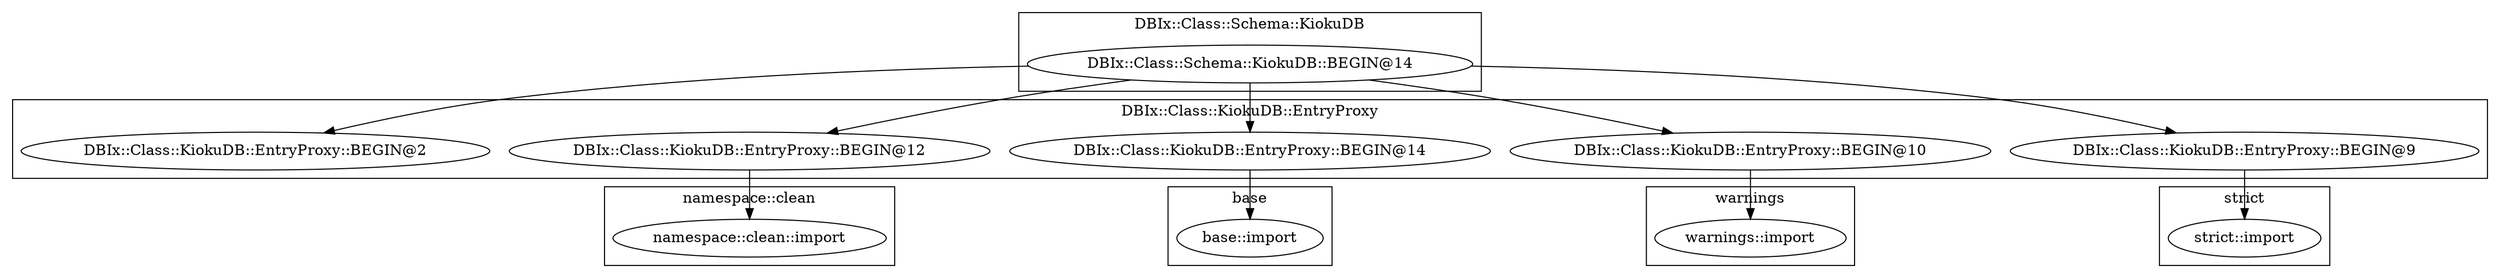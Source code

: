 digraph {
graph [overlap=false]
subgraph cluster_namespace_clean {
	label="namespace::clean";
	"namespace::clean::import";
}
subgraph cluster_warnings {
	label="warnings";
	"warnings::import";
}
subgraph cluster_DBIx_Class_Schema_KiokuDB {
	label="DBIx::Class::Schema::KiokuDB";
	"DBIx::Class::Schema::KiokuDB::BEGIN@14";
}
subgraph cluster_DBIx_Class_KiokuDB_EntryProxy {
	label="DBIx::Class::KiokuDB::EntryProxy";
	"DBIx::Class::KiokuDB::EntryProxy::BEGIN@12";
	"DBIx::Class::KiokuDB::EntryProxy::BEGIN@14";
	"DBIx::Class::KiokuDB::EntryProxy::BEGIN@10";
	"DBIx::Class::KiokuDB::EntryProxy::BEGIN@9";
	"DBIx::Class::KiokuDB::EntryProxy::BEGIN@2";
}
subgraph cluster_base {
	label="base";
	"base::import";
}
subgraph cluster_strict {
	label="strict";
	"strict::import";
}
"DBIx::Class::Schema::KiokuDB::BEGIN@14" -> "DBIx::Class::KiokuDB::EntryProxy::BEGIN@12";
"DBIx::Class::Schema::KiokuDB::BEGIN@14" -> "DBIx::Class::KiokuDB::EntryProxy::BEGIN@14";
"DBIx::Class::KiokuDB::EntryProxy::BEGIN@12" -> "namespace::clean::import";
"DBIx::Class::KiokuDB::EntryProxy::BEGIN@9" -> "strict::import";
"DBIx::Class::KiokuDB::EntryProxy::BEGIN@14" -> "base::import";
"DBIx::Class::KiokuDB::EntryProxy::BEGIN@10" -> "warnings::import";
"DBIx::Class::Schema::KiokuDB::BEGIN@14" -> "DBIx::Class::KiokuDB::EntryProxy::BEGIN@2";
"DBIx::Class::Schema::KiokuDB::BEGIN@14" -> "DBIx::Class::KiokuDB::EntryProxy::BEGIN@9";
"DBIx::Class::Schema::KiokuDB::BEGIN@14" -> "DBIx::Class::KiokuDB::EntryProxy::BEGIN@10";
}
